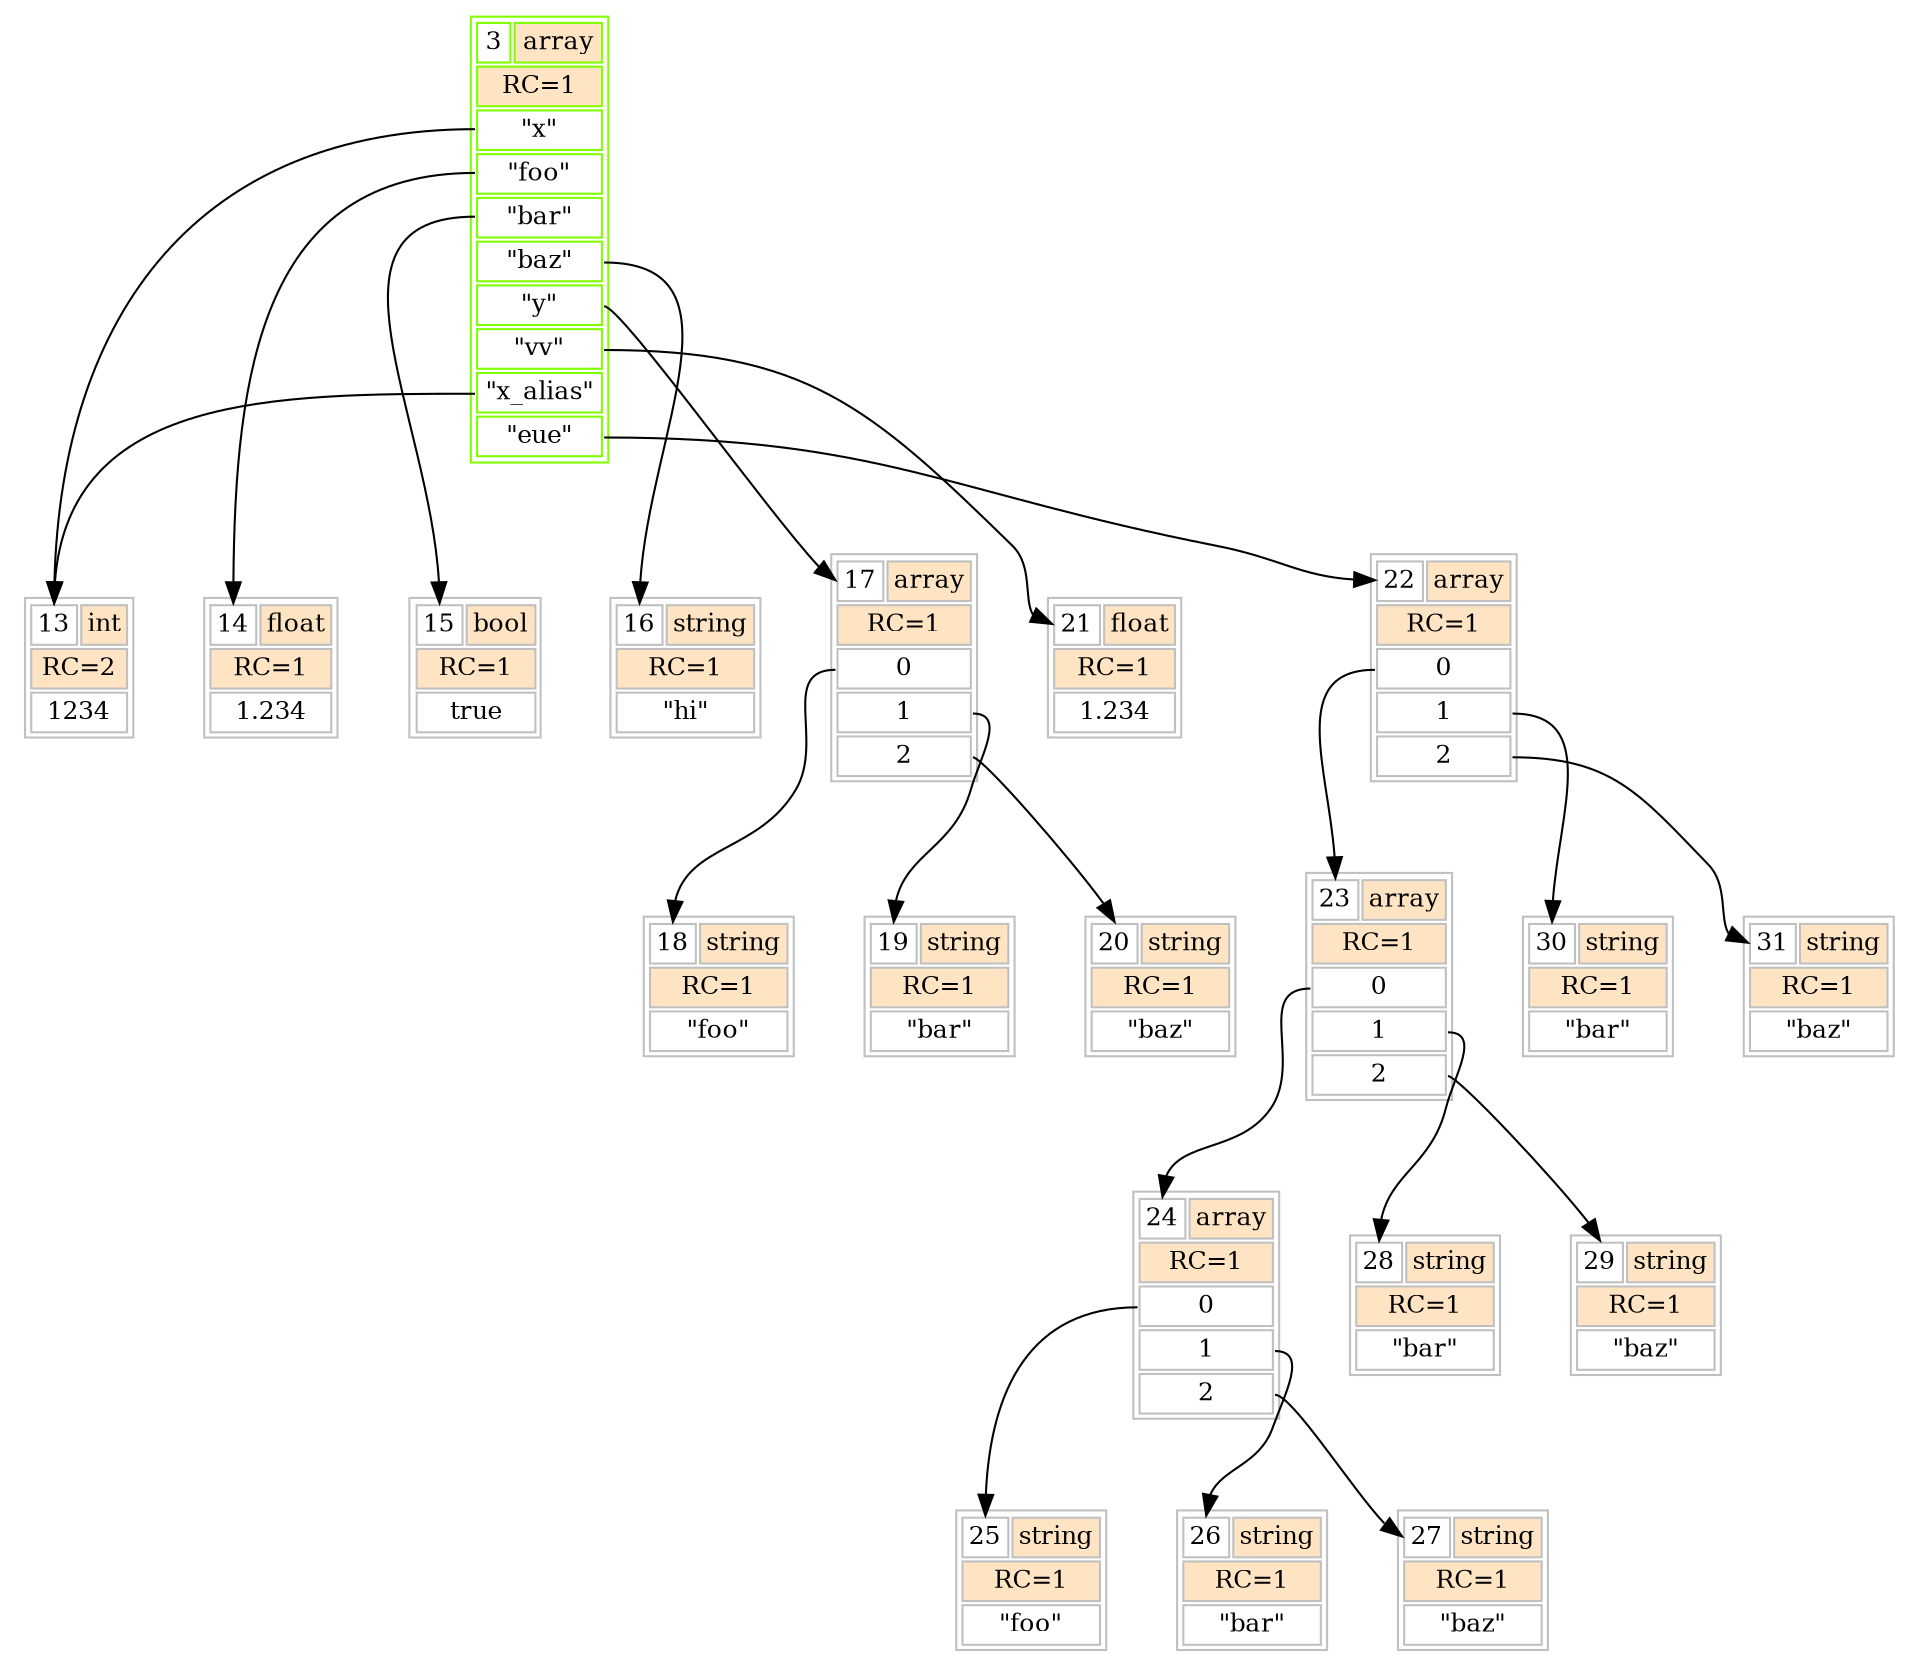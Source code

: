 digraph example{
node [shape = plaintext fontsize = 12];
symLoc13[color=grey label=<<TABLE>
<TR>
<TD PORT="1" >13</TD>
<TD BGCOLOR="bisque">int</TD>
</TR>
<TR><TD BGCOLOR="bisque" COLSPAN="2">RC=2</TD></TR>
<TR><TD COLSPAN="2">1234</TD></TR>
</TABLE>>];
symLoc14[color=grey label=<<TABLE>
<TR>
<TD PORT="1" >14</TD>
<TD BGCOLOR="bisque">float</TD>
</TR>
<TR><TD BGCOLOR="bisque" COLSPAN="2">RC=1</TD></TR>
<TR><TD COLSPAN="2">1.234</TD></TR>
</TABLE>>];
symLoc15[color=grey label=<<TABLE>
<TR>
<TD PORT="1" >15</TD>
<TD BGCOLOR="bisque">bool</TD>
</TR>
<TR><TD BGCOLOR="bisque" COLSPAN="2">RC=1</TD></TR>
<TR><TD COLSPAN="2">true</TD></TR>
</TABLE>>];
symLoc16[color=grey label=<<TABLE>
<TR>
<TD PORT="1" >16</TD>
<TD BGCOLOR="bisque">string</TD>
</TR>
<TR><TD BGCOLOR="bisque" COLSPAN="2">RC=1</TD></TR>
<TR><TD COLSPAN="2">"hi"</TD></TR>
</TABLE>>];
symLoc18[color=grey label=<<TABLE>
<TR>
<TD PORT="1" >18</TD>
<TD BGCOLOR="bisque">string</TD>
</TR>
<TR><TD BGCOLOR="bisque" COLSPAN="2">RC=1</TD></TR>
<TR><TD COLSPAN="2">"foo"</TD></TR>
</TABLE>>];
symLoc19[color=grey label=<<TABLE>
<TR>
<TD PORT="1" >19</TD>
<TD BGCOLOR="bisque">string</TD>
</TR>
<TR><TD BGCOLOR="bisque" COLSPAN="2">RC=1</TD></TR>
<TR><TD COLSPAN="2">"bar"</TD></TR>
</TABLE>>];
symLoc20[color=grey label=<<TABLE>
<TR>
<TD PORT="1" >20</TD>
<TD BGCOLOR="bisque">string</TD>
</TR>
<TR><TD BGCOLOR="bisque" COLSPAN="2">RC=1</TD></TR>
<TR><TD COLSPAN="2">"baz"</TD></TR>
</TABLE>>];
symLoc17[color=grey label=<<TABLE>
<TR>
<TD PORT="1" >17</TD>
<TD BGCOLOR="bisque">array</TD>
</TR>
<TR><TD BGCOLOR="bisque" COLSPAN="2">RC=1</TD></TR>
<TR><TD PORT="2" COLSPAN="2">0</TD></TR>
<TR><TD PORT="3" COLSPAN="2">1</TD></TR>
<TR><TD PORT="4" COLSPAN="2">2</TD></TR>
</TABLE>>];
symLoc21[color=grey label=<<TABLE>
<TR>
<TD PORT="1" >21</TD>
<TD BGCOLOR="bisque">float</TD>
</TR>
<TR><TD BGCOLOR="bisque" COLSPAN="2">RC=1</TD></TR>
<TR><TD COLSPAN="2">1.234</TD></TR>
</TABLE>>];
symLoc13[color=grey label=<<TABLE>
<TR>
<TD PORT="1" >13</TD>
<TD BGCOLOR="bisque">int</TD>
</TR>
<TR><TD BGCOLOR="bisque" COLSPAN="2">RC=2</TD></TR>
<TR><TD COLSPAN="2">1234</TD></TR>
</TABLE>>];
symLoc25[color=grey label=<<TABLE>
<TR>
<TD PORT="1" >25</TD>
<TD BGCOLOR="bisque">string</TD>
</TR>
<TR><TD BGCOLOR="bisque" COLSPAN="2">RC=1</TD></TR>
<TR><TD COLSPAN="2">"foo"</TD></TR>
</TABLE>>];
symLoc26[color=grey label=<<TABLE>
<TR>
<TD PORT="1" >26</TD>
<TD BGCOLOR="bisque">string</TD>
</TR>
<TR><TD BGCOLOR="bisque" COLSPAN="2">RC=1</TD></TR>
<TR><TD COLSPAN="2">"bar"</TD></TR>
</TABLE>>];
symLoc27[color=grey label=<<TABLE>
<TR>
<TD PORT="1" >27</TD>
<TD BGCOLOR="bisque">string</TD>
</TR>
<TR><TD BGCOLOR="bisque" COLSPAN="2">RC=1</TD></TR>
<TR><TD COLSPAN="2">"baz"</TD></TR>
</TABLE>>];
symLoc24[color=grey label=<<TABLE>
<TR>
<TD PORT="1" >24</TD>
<TD BGCOLOR="bisque">array</TD>
</TR>
<TR><TD BGCOLOR="bisque" COLSPAN="2">RC=1</TD></TR>
<TR><TD PORT="2" COLSPAN="2">0</TD></TR>
<TR><TD PORT="3" COLSPAN="2">1</TD></TR>
<TR><TD PORT="4" COLSPAN="2">2</TD></TR>
</TABLE>>];
symLoc28[color=grey label=<<TABLE>
<TR>
<TD PORT="1" >28</TD>
<TD BGCOLOR="bisque">string</TD>
</TR>
<TR><TD BGCOLOR="bisque" COLSPAN="2">RC=1</TD></TR>
<TR><TD COLSPAN="2">"bar"</TD></TR>
</TABLE>>];
symLoc29[color=grey label=<<TABLE>
<TR>
<TD PORT="1" >29</TD>
<TD BGCOLOR="bisque">string</TD>
</TR>
<TR><TD BGCOLOR="bisque" COLSPAN="2">RC=1</TD></TR>
<TR><TD COLSPAN="2">"baz"</TD></TR>
</TABLE>>];
symLoc23[color=grey label=<<TABLE>
<TR>
<TD PORT="1" >23</TD>
<TD BGCOLOR="bisque">array</TD>
</TR>
<TR><TD BGCOLOR="bisque" COLSPAN="2">RC=1</TD></TR>
<TR><TD PORT="2" COLSPAN="2">0</TD></TR>
<TR><TD PORT="3" COLSPAN="2">1</TD></TR>
<TR><TD PORT="4" COLSPAN="2">2</TD></TR>
</TABLE>>];
symLoc30[color=grey label=<<TABLE>
<TR>
<TD PORT="1" >30</TD>
<TD BGCOLOR="bisque">string</TD>
</TR>
<TR><TD BGCOLOR="bisque" COLSPAN="2">RC=1</TD></TR>
<TR><TD COLSPAN="2">"bar"</TD></TR>
</TABLE>>];
symLoc31[color=grey label=<<TABLE>
<TR>
<TD PORT="1" >31</TD>
<TD BGCOLOR="bisque">string</TD>
</TR>
<TR><TD BGCOLOR="bisque" COLSPAN="2">RC=1</TD></TR>
<TR><TD COLSPAN="2">"baz"</TD></TR>
</TABLE>>];
symLoc22[color=grey label=<<TABLE>
<TR>
<TD PORT="1" >22</TD>
<TD BGCOLOR="bisque">array</TD>
</TR>
<TR><TD BGCOLOR="bisque" COLSPAN="2">RC=1</TD></TR>
<TR><TD PORT="2" COLSPAN="2">0</TD></TR>
<TR><TD PORT="3" COLSPAN="2">1</TD></TR>
<TR><TD PORT="4" COLSPAN="2">2</TD></TR>
</TABLE>>];
symLoc3[color=chartreuse label=<<TABLE>
<TR>
<TD PORT="1" >3</TD>
<TD BGCOLOR="bisque">array</TD>
</TR>
<TR><TD BGCOLOR="bisque" COLSPAN="2">RC=1</TD></TR>
<TR><TD PORT="2" COLSPAN="2">"x"</TD></TR>
<TR><TD PORT="3" COLSPAN="2">"foo"</TD></TR>
<TR><TD PORT="4" COLSPAN="2">"bar"</TD></TR>
<TR><TD PORT="5" COLSPAN="2">"baz"</TD></TR>
<TR><TD PORT="6" COLSPAN="2">"y"</TD></TR>
<TR><TD PORT="7" COLSPAN="2">"vv"</TD></TR>
<TR><TD PORT="8" COLSPAN="2">"x_alias"</TD></TR>
<TR><TD PORT="9" COLSPAN="2">"eue"</TD></TR>
</TABLE>>];
symLoc3:2->symLoc13:1;
symLoc3:3->symLoc14:1;
symLoc3:4->symLoc15:1;
symLoc3:5->symLoc16:1;
symLoc17:2->symLoc18:1;
symLoc17:3->symLoc19:1;
symLoc17:4->symLoc20:1;
symLoc3:6->symLoc17:1;
symLoc3:7->symLoc21:1;
symLoc3:8->symLoc13:1;
symLoc24:2->symLoc25:1;
symLoc24:3->symLoc26:1;
symLoc24:4->symLoc27:1;
symLoc23:2->symLoc24:1;
symLoc23:3->symLoc28:1;
symLoc23:4->symLoc29:1;
symLoc22:2->symLoc23:1;
symLoc22:3->symLoc30:1;
symLoc22:4->symLoc31:1;
symLoc3:9->symLoc22:1;
}
